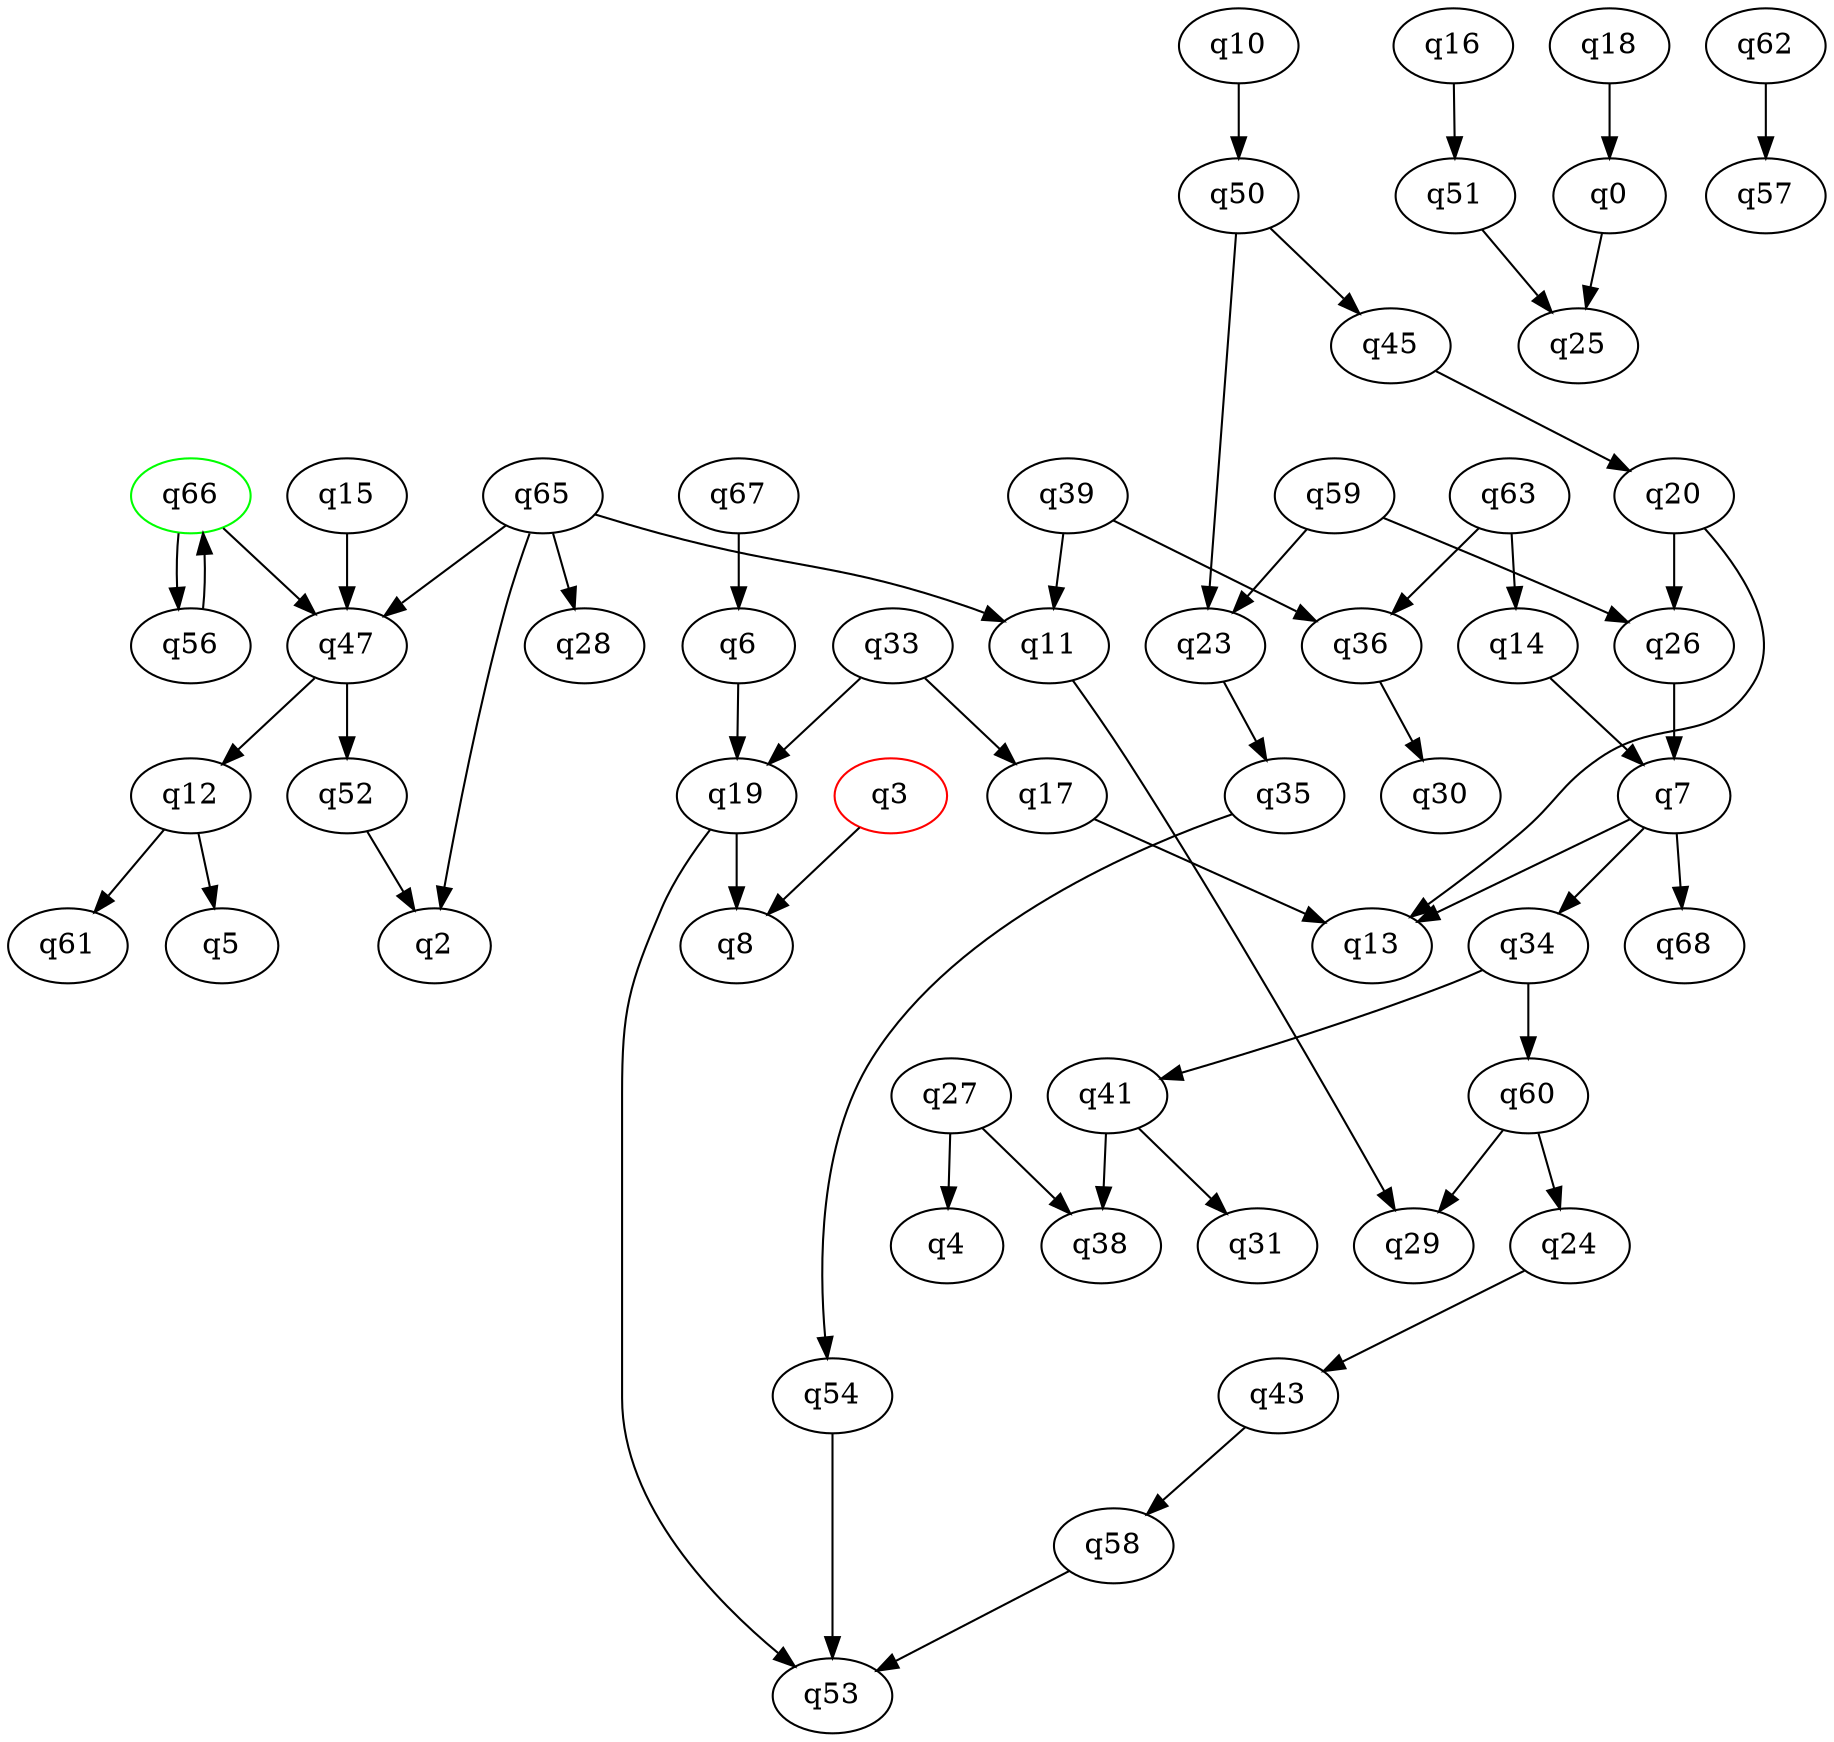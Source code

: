 digraph A{
q66 [initial=1,color=green];
q3 [final=1,color=red];
q0 -> q25;
q3 -> q8;
q6 -> q19;
q7 -> q13;
q7 -> q34;
q7 -> q68;
q10 -> q50;
q11 -> q29;
q12 -> q5;
q12 -> q61;
q14 -> q7;
q15 -> q47;
q16 -> q51;
q17 -> q13;
q18 -> q0;
q19 -> q8;
q19 -> q53;
q20 -> q13;
q20 -> q26;
q23 -> q35;
q24 -> q43;
q26 -> q7;
q27 -> q4;
q27 -> q38;
q33 -> q17;
q33 -> q19;
q34 -> q41;
q34 -> q60;
q35 -> q54;
q36 -> q30;
q39 -> q11;
q39 -> q36;
q41 -> q31;
q41 -> q38;
q43 -> q58;
q45 -> q20;
q47 -> q12;
q47 -> q52;
q50 -> q23;
q50 -> q45;
q51 -> q25;
q52 -> q2;
q54 -> q53;
q56 -> q66;
q58 -> q53;
q59 -> q23;
q59 -> q26;
q60 -> q24;
q60 -> q29;
q62 -> q57;
q63 -> q14;
q63 -> q36;
q65 -> q2;
q65 -> q11;
q65 -> q28;
q65 -> q47;
q66 -> q47;
q66 -> q56;
q67 -> q6;
}